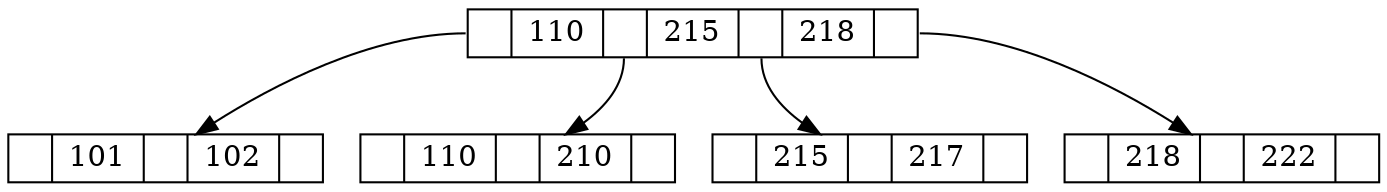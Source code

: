 digraph Q{
 node [shape=record,height=.1];
 node3[label = "<f0> |110|<f1> |215|<f2> |218|<f3> "];
 node1[label = "<f0> |101|<f1> |102|<f2> "];
 "node3":f0 -> "node1"
 node5[label = "<f0> |110|<f1> |210|<f2> "];
 "node3":f1 -> "node5"
 node2[label = "<f0> |215|<f1> |217|<f2> "];
 "node3":f2 -> "node2"
 node4[label = "<f0> |218|<f1> |222|<f2> "];
 "node3":f3 -> "node4"
}